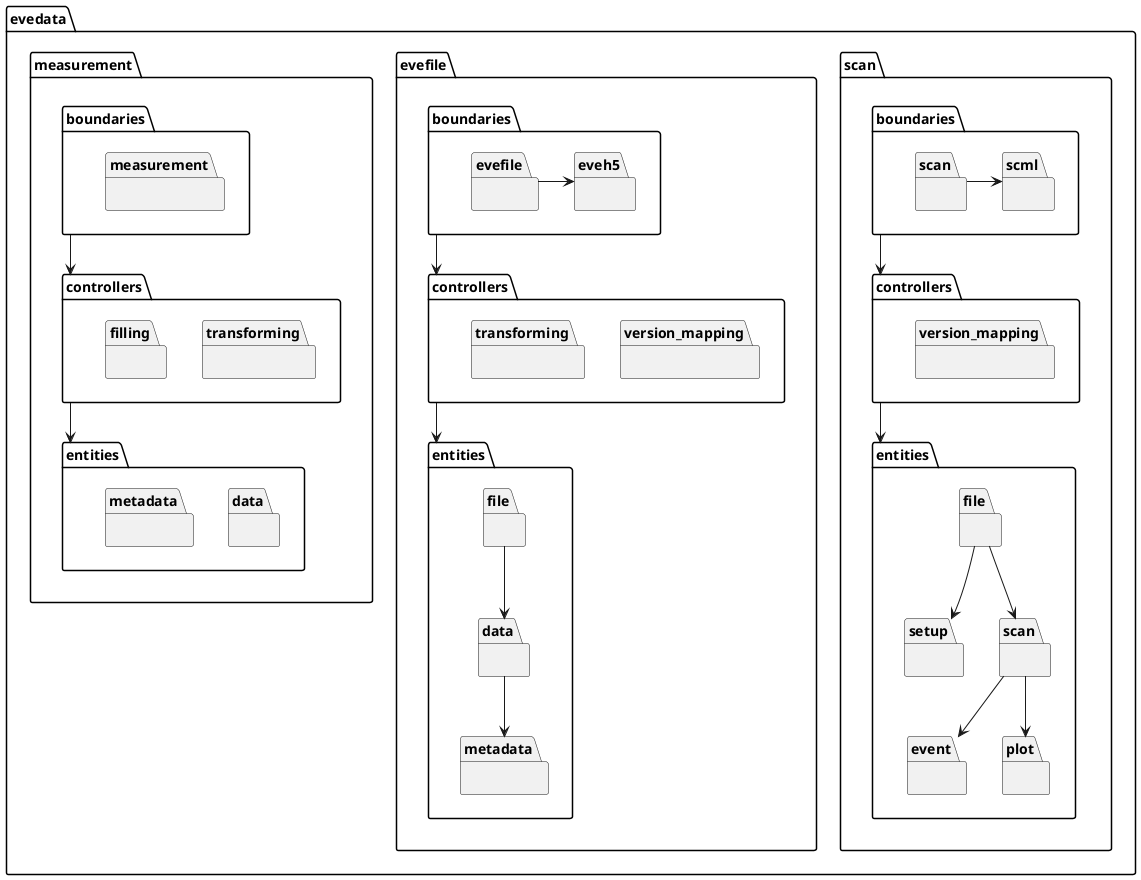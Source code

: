 @startuml
'skinparam dpi 150

package evedata {
    package evedata.scan {
        package evedata.scan.boundaries {
            package scan {}
            package scml {}
            scan -> scml
        }
        package evedata.scan.controllers {
            package version_mapping {}
        }
        package evedata.scan.entities {
            package file {
            }
            package setup {
            }
            package scan {
            }
            package event {
            }
            package plot {
            }

            file -down-> setup
            file -down-> scan
            scan -down-> event
            scan -down-> plot
        }
        evedata.scan.boundaries --> evedata.scan.controllers
        evedata.scan.controllers --> evedata.scan.entities
    }

    package evedata.evefile {
        package evedata.evefile.boundaries {
            package evefile {}
            package eveh5 {}
            evefile -> eveh5
        }
        package evedata.evefile.controllers {
            package version_mapping {}
            package transforming {}
        }
        package evedata.evefile.entities {
            package evedata.evefile.entities.file {
            }
            package evedata.evefile.entities.data {
            }
            package evedata.evefile.entities.metadata {
            }
            file -down-> data
            data -down-> metadata

        }
        evedata.evefile.boundaries --> evedata.evefile.controllers
        evedata.evefile.controllers --> evedata.evefile.entities
    }

    package evedata.measurement {
        package evedata.measurement.boundaries {
            package measurement {}
        }
        package evedata.measurement.controllers {
            package transforming {}
            package filling {}
        }
        package evedata.measurement.entities {
            package data {}
            package metadata {}
        }

        evedata.measurement.boundaries --> evedata.measurement.controllers
        evedata.measurement.controllers --> evedata.measurement.entities
    }
}

@enduml
